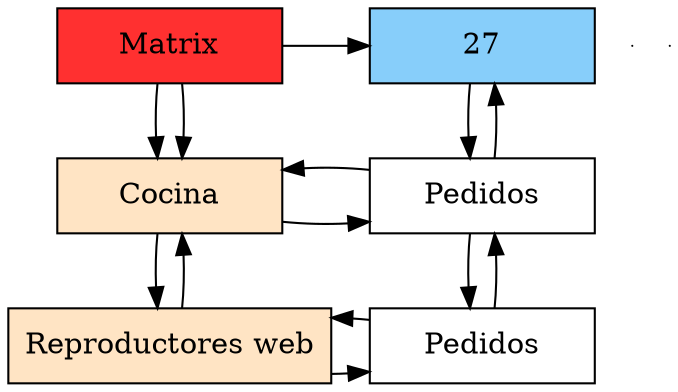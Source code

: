 digraph Sparce_Matrix {
node [shape=box]
MT[label="Matrix",width=1.5,style=filled,fillcolor=firebrick1,group=1];
e0[ shape = point, width = 0 ];
e1[ shape = point, width = 0 ];
V0[label="Cocina"width = 1.5 style = filled, fillcolor = bisque1, group = 1];
V1[label="Reproductores web"width = 1.5 style = filled, fillcolor = bisque1, group = 1];
V0-> V1
V1-> V0
MT->V0
H0[label="27"width = 1.5 style = filled, fillcolor = lightskyblue, group =2];
MT->V0
MT->H0
{rank=same; MT;H0;}
"0xc000172240"[label="Pedidos" width=1.5,group=2];
"0xc000172750"[label="Pedidos" width=1.5,group=2];
V0->"0xc000172240"
"0xc000172240"->V0
{rank=same V0;"0xc000172240";}
V1->"0xc000172750"
"0xc000172750"->V1
{rank=same V1;"0xc000172750";}
H0->"0xc000172240"
"0xc000172240"->H0
"0xc000172240"->"0xc000172750"
"0xc000172750"->"0xc000172240"

}